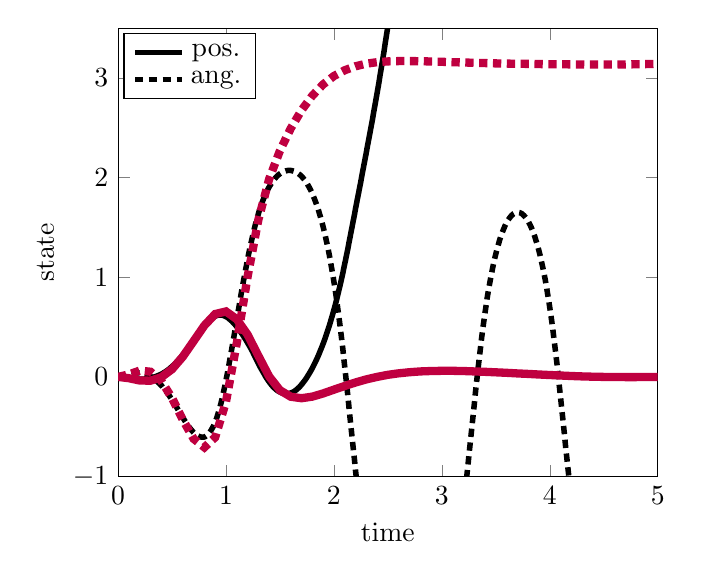 \begin{tikzpicture}[]
\begin{axis}[legend style = {{at={(0.01,0.99)},anchor=north west}}, ylabel = {state}, xmin = {0.0}, xmax = {5.0}, axis equal image = {false}, ymax = {3.5}, xlabel = {time}, hide axis = {false}, ymin = {-1}]\addplot+ [mark = {}, color=black, line width=2pt]coordinates {
(0.0, 0.0)
(0.01, -0.0)
(0.02, -0.001)
(0.029, -0.001)
(0.039, -0.002)
(0.049, -0.003)
(0.059, -0.004)
(0.069, -0.005)
(0.079, -0.007)
(0.088, -0.009)
(0.098, -0.01)
(0.108, -0.012)
(0.118, -0.014)
(0.128, -0.016)
(0.138, -0.017)
(0.147, -0.018)
(0.157, -0.019)
(0.167, -0.02)
(0.177, -0.021)
(0.187, -0.022)
(0.196, -0.023)
(0.206, -0.023)
(0.216, -0.023)
(0.226, -0.023)
(0.236, -0.022)
(0.246, -0.021)
(0.255, -0.019)
(0.265, -0.018)
(0.275, -0.016)
(0.285, -0.014)
(0.295, -0.012)
(0.305, -0.009)
(0.314, -0.007)
(0.324, -0.004)
(0.334, -0.001)
(0.344, 0.003)
(0.354, 0.006)
(0.363, 0.01)
(0.373, 0.015)
(0.383, 0.019)
(0.393, 0.024)
(0.403, 0.029)
(0.413, 0.035)
(0.422, 0.041)
(0.432, 0.048)
(0.442, 0.055)
(0.452, 0.062)
(0.462, 0.07)
(0.472, 0.078)
(0.481, 0.087)
(0.491, 0.096)
(0.501, 0.105)
(0.511, 0.115)
(0.521, 0.125)
(0.53, 0.135)
(0.54, 0.146)
(0.55, 0.158)
(0.56, 0.17)
(0.57, 0.182)
(0.58, 0.194)
(0.589, 0.207)
(0.599, 0.22)
(0.609, 0.234)
(0.619, 0.247)
(0.629, 0.261)
(0.639, 0.275)
(0.648, 0.289)
(0.658, 0.303)
(0.668, 0.318)
(0.678, 0.333)
(0.688, 0.348)
(0.697, 0.363)
(0.707, 0.377)
(0.717, 0.392)
(0.727, 0.407)
(0.737, 0.421)
(0.747, 0.436)
(0.756, 0.45)
(0.766, 0.464)
(0.776, 0.479)
(0.786, 0.493)
(0.796, 0.506)
(0.806, 0.519)
(0.815, 0.531)
(0.825, 0.543)
(0.835, 0.554)
(0.845, 0.564)
(0.855, 0.574)
(0.864, 0.583)
(0.874, 0.591)
(0.884, 0.598)
(0.894, 0.605)
(0.904, 0.611)
(0.914, 0.615)
(0.923, 0.618)
(0.933, 0.62)
(0.943, 0.621)
(0.953, 0.621)
(0.963, 0.62)
(0.972, 0.617)
(0.982, 0.614)
(0.992, 0.609)
(1.002, 0.603)
(1.012, 0.597)
(1.022, 0.59)
(1.031, 0.581)
(1.041, 0.572)
(1.051, 0.563)
(1.061, 0.552)
(1.071, 0.541)
(1.081, 0.529)
(1.09, 0.517)
(1.1, 0.504)
(1.11, 0.49)
(1.12, 0.476)
(1.13, 0.461)
(1.139, 0.446)
(1.149, 0.431)
(1.159, 0.415)
(1.169, 0.398)
(1.179, 0.381)
(1.189, 0.364)
(1.198, 0.346)
(1.208, 0.328)
(1.218, 0.309)
(1.228, 0.29)
(1.238, 0.27)
(1.248, 0.25)
(1.257, 0.229)
(1.267, 0.208)
(1.277, 0.186)
(1.287, 0.164)
(1.297, 0.142)
(1.306, 0.122)
(1.316, 0.101)
(1.326, 0.082)
(1.336, 0.063)
(1.346, 0.044)
(1.356, 0.026)
(1.365, 0.008)
(1.375, -0.01)
(1.385, -0.026)
(1.395, -0.042)
(1.405, -0.057)
(1.415, -0.071)
(1.424, -0.084)
(1.434, -0.096)
(1.444, -0.107)
(1.454, -0.117)
(1.464, -0.126)
(1.473, -0.135)
(1.483, -0.142)
(1.493, -0.149)
(1.503, -0.154)
(1.513, -0.159)
(1.523, -0.163)
(1.532, -0.166)
(1.542, -0.168)
(1.552, -0.169)
(1.562, -0.169)
(1.572, -0.169)
(1.582, -0.167)
(1.591, -0.165)
(1.601, -0.161)
(1.611, -0.157)
(1.621, -0.152)
(1.631, -0.146)
(1.64, -0.139)
(1.65, -0.131)
(1.66, -0.122)
(1.67, -0.112)
(1.68, -0.102)
(1.69, -0.09)
(1.699, -0.078)
(1.709, -0.065)
(1.719, -0.051)
(1.729, -0.037)
(1.739, -0.022)
(1.749, -0.006)
(1.758, 0.011)
(1.768, 0.028)
(1.778, 0.046)
(1.788, 0.065)
(1.798, 0.084)
(1.807, 0.104)
(1.817, 0.125)
(1.827, 0.147)
(1.837, 0.17)
(1.847, 0.193)
(1.857, 0.217)
(1.866, 0.242)
(1.876, 0.268)
(1.886, 0.294)
(1.896, 0.322)
(1.906, 0.35)
(1.916, 0.38)
(1.925, 0.41)
(1.935, 0.441)
(1.945, 0.473)
(1.955, 0.506)
(1.965, 0.541)
(1.974, 0.576)
(1.984, 0.612)
(1.994, 0.65)
(2.004, 0.689)
(2.014, 0.729)
(2.024, 0.77)
(2.033, 0.812)
(2.043, 0.856)
(2.053, 0.901)
(2.063, 0.947)
(2.073, 0.995)
(2.083, 1.043)
(2.092, 1.093)
(2.102, 1.144)
(2.112, 1.196)
(2.122, 1.249)
(2.132, 1.303)
(2.141, 1.357)
(2.151, 1.411)
(2.161, 1.466)
(2.171, 1.522)
(2.181, 1.577)
(2.191, 1.632)
(2.2, 1.688)
(2.21, 1.743)
(2.22, 1.799)
(2.23, 1.854)
(2.24, 1.91)
(2.25, 1.965)
(2.259, 2.021)
(2.269, 2.077)
(2.279, 2.133)
(2.289, 2.189)
(2.299, 2.245)
(2.308, 2.301)
(2.318, 2.358)
(2.328, 2.415)
(2.338, 2.473)
(2.348, 2.531)
(2.358, 2.589)
(2.367, 2.649)
(2.377, 2.708)
(2.387, 2.769)
(2.397, 2.83)
(2.407, 2.892)
(2.417, 2.954)
(2.426, 3.018)
(2.436, 3.082)
(2.446, 3.147)
(2.456, 3.213)
(2.466, 3.28)
(2.475, 3.348)
(2.485, 3.416)
(2.495, 3.486)
(2.505, 3.556)
(2.515, 3.627)
(2.525, 3.699)
(2.534, 3.772)
(2.544, 3.846)
(2.554, 3.921)
(2.564, 3.997)
(2.574, 4.073)
(2.583, 4.151)
(2.593, 4.229)
(2.603, 4.308)
(2.613, 4.388)
(2.623, 4.469)
(2.633, 4.551)
(2.642, 4.634)
(2.652, 4.717)
(2.662, 4.801)
(2.672, 4.887)
(2.682, 4.973)
(2.692, 5.06)
(2.701, 5.147)
(2.711, 5.236)
(2.721, 5.325)
(2.731, 5.415)
(2.741, 5.506)
(2.75, 5.598)
(2.76, 5.691)
(2.77, 5.784)
(2.78, 5.879)
(2.79, 5.974)
(2.8, 6.07)
(2.809, 6.167)
(2.819, 6.265)
(2.829, 6.364)
(2.839, 6.463)
(2.849, 6.564)
(2.859, 6.665)
(2.868, 6.767)
(2.878, 6.87)
(2.888, 6.974)
(2.898, 7.079)
(2.908, 7.184)
(2.917, 7.291)
(2.927, 7.398)
(2.937, 7.506)
(2.947, 7.616)
(2.957, 7.726)
(2.967, 7.837)
(2.976, 7.949)
(2.986, 8.061)
(2.996, 8.175)
(3.006, 8.29)
(3.016, 8.405)
(3.026, 8.521)
(3.035, 8.638)
(3.045, 8.755)
(3.055, 8.874)
(3.065, 8.994)
(3.075, 9.114)
(3.084, 9.236)
(3.094, 9.358)
(3.104, 9.481)
(3.114, 9.604)
(3.124, 9.728)
(3.134, 9.853)
(3.143, 9.978)
(3.153, 10.103)
(3.163, 10.229)
(3.173, 10.355)
(3.183, 10.482)
(3.193, 10.608)
(3.202, 10.735)
(3.212, 10.862)
(3.222, 10.99)
(3.232, 11.117)
(3.242, 11.245)
(3.251, 11.372)
(3.261, 11.501)
(3.271, 11.629)
(3.281, 11.758)
(3.291, 11.887)
(3.301, 12.017)
(3.31, 12.148)
(3.32, 12.28)
(3.33, 12.413)
(3.34, 12.547)
(3.35, 12.682)
(3.36, 12.819)
(3.369, 12.957)
(3.379, 13.096)
(3.389, 13.237)
(3.399, 13.379)
(3.409, 13.523)
(3.418, 13.668)
(3.428, 13.814)
(3.438, 13.962)
(3.448, 14.111)
(3.458, 14.262)
(3.468, 14.414)
(3.477, 14.567)
(3.487, 14.721)
(3.497, 14.877)
(3.507, 15.033)
(3.517, 15.191)
(3.527, 15.35)
(3.536, 15.51)
(3.546, 15.671)
(3.556, 15.833)
(3.566, 15.996)
(3.576, 16.161)
(3.585, 16.326)
(3.595, 16.492)
(3.605, 16.659)
(3.615, 16.827)
(3.625, 16.996)
(3.635, 17.166)
(3.644, 17.337)
(3.654, 17.509)
(3.664, 17.682)
(3.674, 17.855)
(3.684, 18.03)
(3.694, 18.206)
(3.703, 18.382)
(3.713, 18.56)
(3.723, 18.738)
(3.733, 18.917)
(3.743, 19.098)
(3.752, 19.279)
(3.762, 19.461)
(3.772, 19.644)
(3.782, 19.828)
(3.792, 20.013)
(3.802, 20.199)
(3.811, 20.385)
(3.821, 20.573)
(3.831, 20.762)
(3.841, 20.952)
(3.851, 21.143)
(3.861, 21.334)
(3.87, 21.527)
(3.88, 21.721)
(3.89, 21.916)
(3.9, 22.112)
(3.91, 22.31)
(3.919, 22.508)
(3.929, 22.708)
(3.939, 22.909)
(3.949, 23.111)
(3.959, 23.314)
(3.969, 23.519)
(3.978, 23.725)
(3.988, 23.932)
(3.998, 24.141)
(4.008, 24.351)
(4.018, 24.563)
(4.028, 24.776)
(4.037, 24.991)
(4.047, 25.207)
(4.057, 25.424)
(4.067, 25.643)
(4.077, 25.863)
(4.086, 26.084)
(4.096, 26.307)
(4.106, 26.53)
(4.116, 26.754)
(4.126, 26.978)
(4.136, 27.203)
(4.145, 27.429)
(4.155, 27.655)
(4.165, 27.881)
(4.175, 28.107)
(4.185, 28.334)
(4.194, 28.56)
(4.204, 28.787)
(4.214, 29.014)
(4.224, 29.241)
(4.234, 29.469)
(4.244, 29.697)
(4.253, 29.925)
(4.263, 30.153)
(4.273, 30.382)
(4.283, 30.612)
(4.293, 30.841)
(4.303, 31.072)
(4.312, 31.303)
(4.322, 31.535)
(4.332, 31.768)
(4.342, 32.001)
(4.352, 32.235)
(4.361, 32.471)
(4.371, 32.707)
(4.381, 32.944)
(4.391, 33.182)
(4.401, 33.421)
(4.411, 33.662)
(4.42, 33.903)
(4.43, 34.145)
(4.44, 34.389)
(4.45, 34.634)
(4.46, 34.88)
(4.47, 35.127)
(4.479, 35.375)
(4.489, 35.624)
(4.499, 35.874)
(4.509, 36.126)
(4.519, 36.379)
(4.528, 36.632)
(4.538, 36.887)
(4.548, 37.143)
(4.558, 37.4)
(4.568, 37.659)
(4.578, 37.918)
(4.587, 38.178)
(4.597, 38.44)
(4.607, 38.703)
(4.617, 38.967)
(4.627, 39.231)
(4.637, 39.498)
(4.646, 39.765)
(4.656, 40.033)
(4.666, 40.302)
(4.676, 40.573)
(4.686, 40.845)
(4.695, 41.118)
(4.705, 41.392)
(4.715, 41.666)
(4.725, 41.942)
(4.735, 42.219)
(4.745, 42.497)
(4.754, 42.775)
(4.764, 43.055)
(4.774, 43.335)
(4.784, 43.616)
(4.794, 43.898)
(4.804, 44.181)
(4.813, 44.465)
(4.823, 44.749)
(4.833, 45.031)
(4.843, 45.312)
(4.853, 45.593)
(4.862, 45.872)
(4.872, 46.15)
(4.882, 46.427)
(4.892, 46.703)
(4.902, 46.978)
(4.912, 47.252)
(4.921, 47.524)
(4.931, 47.796)
(4.941, 48.067)
(4.951, 48.336)
(4.961, 48.604)
(4.971, 48.871)
(4.98, 49.137)
(4.99, 49.402)
(5.0, 49.666)
};
\addlegendentry{pos.}
\addplot+ [mark = {}, color=black, line width=2pt, densely dashed]coordinates {
(0.0, 0.0)
(0.01, 0.0)
(0.02, 0.001)
(0.029, 0.003)
(0.039, 0.004)
(0.049, 0.006)
(0.059, 0.008)
(0.069, 0.011)
(0.079, 0.014)
(0.088, 0.017)
(0.098, 0.021)
(0.108, 0.024)
(0.118, 0.027)
(0.128, 0.03)
(0.138, 0.033)
(0.147, 0.035)
(0.157, 0.037)
(0.167, 0.038)
(0.177, 0.039)
(0.187, 0.04)
(0.196, 0.04)
(0.206, 0.04)
(0.216, 0.039)
(0.226, 0.037)
(0.236, 0.035)
(0.246, 0.032)
(0.255, 0.028)
(0.265, 0.023)
(0.275, 0.018)
(0.285, 0.013)
(0.295, 0.007)
(0.305, 0.001)
(0.314, -0.005)
(0.324, -0.012)
(0.334, -0.02)
(0.344, -0.028)
(0.354, -0.037)
(0.363, -0.046)
(0.373, -0.056)
(0.383, -0.066)
(0.393, -0.077)
(0.403, -0.088)
(0.413, -0.1)
(0.422, -0.112)
(0.432, -0.126)
(0.442, -0.139)
(0.452, -0.154)
(0.462, -0.168)
(0.472, -0.183)
(0.481, -0.199)
(0.491, -0.215)
(0.501, -0.232)
(0.511, -0.249)
(0.521, -0.265)
(0.53, -0.283)
(0.54, -0.3)
(0.55, -0.318)
(0.56, -0.336)
(0.57, -0.354)
(0.58, -0.371)
(0.589, -0.389)
(0.599, -0.407)
(0.609, -0.424)
(0.619, -0.441)
(0.629, -0.457)
(0.639, -0.473)
(0.648, -0.488)
(0.658, -0.503)
(0.668, -0.517)
(0.678, -0.531)
(0.688, -0.543)
(0.697, -0.555)
(0.707, -0.566)
(0.717, -0.575)
(0.727, -0.583)
(0.737, -0.59)
(0.747, -0.595)
(0.756, -0.6)
(0.766, -0.603)
(0.776, -0.605)
(0.786, -0.605)
(0.796, -0.604)
(0.806, -0.6)
(0.815, -0.594)
(0.825, -0.586)
(0.835, -0.576)
(0.845, -0.564)
(0.855, -0.549)
(0.864, -0.532)
(0.874, -0.513)
(0.884, -0.493)
(0.894, -0.469)
(0.904, -0.442)
(0.914, -0.413)
(0.923, -0.381)
(0.933, -0.345)
(0.943, -0.307)
(0.953, -0.267)
(0.963, -0.223)
(0.972, -0.177)
(0.982, -0.128)
(0.992, -0.077)
(1.002, -0.024)
(1.012, 0.031)
(1.022, 0.088)
(1.031, 0.146)
(1.041, 0.205)
(1.051, 0.266)
(1.061, 0.327)
(1.071, 0.389)
(1.081, 0.452)
(1.09, 0.514)
(1.1, 0.577)
(1.11, 0.64)
(1.12, 0.702)
(1.13, 0.764)
(1.139, 0.825)
(1.149, 0.885)
(1.159, 0.945)
(1.169, 1.003)
(1.179, 1.06)
(1.189, 1.116)
(1.198, 1.17)
(1.208, 1.223)
(1.218, 1.275)
(1.228, 1.325)
(1.238, 1.373)
(1.248, 1.419)
(1.257, 1.464)
(1.267, 1.507)
(1.277, 1.548)
(1.287, 1.587)
(1.297, 1.624)
(1.306, 1.66)
(1.316, 1.693)
(1.326, 1.724)
(1.336, 1.754)
(1.346, 1.782)
(1.356, 1.808)
(1.365, 1.833)
(1.375, 1.856)
(1.385, 1.877)
(1.395, 1.897)
(1.405, 1.916)
(1.415, 1.933)
(1.424, 1.95)
(1.434, 1.965)
(1.444, 1.979)
(1.454, 1.992)
(1.464, 2.004)
(1.473, 2.015)
(1.483, 2.025)
(1.493, 2.034)
(1.503, 2.041)
(1.513, 2.048)
(1.523, 2.055)
(1.532, 2.06)
(1.542, 2.064)
(1.552, 2.068)
(1.562, 2.07)
(1.572, 2.072)
(1.582, 2.073)
(1.591, 2.073)
(1.601, 2.072)
(1.611, 2.07)
(1.621, 2.067)
(1.631, 2.064)
(1.64, 2.059)
(1.65, 2.054)
(1.66, 2.048)
(1.67, 2.041)
(1.68, 2.033)
(1.69, 2.024)
(1.699, 2.014)
(1.709, 2.003)
(1.719, 1.99)
(1.729, 1.977)
(1.739, 1.962)
(1.749, 1.946)
(1.758, 1.928)
(1.768, 1.909)
(1.778, 1.889)
(1.788, 1.868)
(1.798, 1.845)
(1.807, 1.82)
(1.817, 1.794)
(1.827, 1.766)
(1.837, 1.737)
(1.847, 1.706)
(1.857, 1.673)
(1.866, 1.639)
(1.876, 1.603)
(1.886, 1.564)
(1.896, 1.524)
(1.906, 1.482)
(1.916, 1.438)
(1.925, 1.391)
(1.935, 1.342)
(1.945, 1.291)
(1.955, 1.237)
(1.965, 1.181)
(1.974, 1.122)
(1.984, 1.06)
(1.994, 0.996)
(2.004, 0.928)
(2.014, 0.858)
(2.024, 0.784)
(2.033, 0.708)
(2.043, 0.628)
(2.053, 0.545)
(2.063, 0.458)
(2.073, 0.369)
(2.083, 0.277)
(2.092, 0.181)
(2.102, 0.084)
(2.112, -0.016)
(2.122, -0.118)
(2.132, -0.22)
(2.141, -0.324)
(2.151, -0.428)
(2.161, -0.531)
(2.171, -0.634)
(2.181, -0.736)
(2.191, -0.837)
(2.2, -0.937)
(2.21, -1.035)
(2.22, -1.131)
(2.23, -1.225)
(2.24, -1.318)
(2.25, -1.409)
(2.259, -1.497)
(2.269, -1.584)
(2.279, -1.669)
(2.289, -1.752)
(2.299, -1.833)
(2.308, -1.912)
(2.318, -1.988)
(2.328, -2.063)
(2.338, -2.135)
(2.348, -2.205)
(2.358, -2.274)
(2.367, -2.339)
(2.377, -2.403)
(2.387, -2.464)
(2.397, -2.523)
(2.407, -2.58)
(2.417, -2.634)
(2.426, -2.686)
(2.436, -2.735)
(2.446, -2.783)
(2.456, -2.827)
(2.466, -2.87)
(2.475, -2.911)
(2.485, -2.949)
(2.495, -2.985)
(2.505, -3.019)
(2.515, -3.051)
(2.525, -3.082)
(2.534, -3.11)
(2.544, -3.136)
(2.554, -3.161)
(2.564, -3.184)
(2.574, -3.205)
(2.583, -3.225)
(2.593, -3.243)
(2.603, -3.259)
(2.613, -3.274)
(2.623, -3.288)
(2.633, -3.3)
(2.642, -3.311)
(2.652, -3.32)
(2.662, -3.328)
(2.672, -3.335)
(2.682, -3.341)
(2.692, -3.345)
(2.701, -3.348)
(2.711, -3.35)
(2.721, -3.35)
(2.731, -3.349)
(2.741, -3.348)
(2.75, -3.344)
(2.76, -3.34)
(2.77, -3.334)
(2.78, -3.327)
(2.79, -3.319)
(2.8, -3.309)
(2.809, -3.298)
(2.819, -3.286)
(2.829, -3.273)
(2.839, -3.257)
(2.849, -3.241)
(2.859, -3.222)
(2.868, -3.203)
(2.878, -3.181)
(2.888, -3.158)
(2.898, -3.134)
(2.908, -3.107)
(2.917, -3.079)
(2.927, -3.048)
(2.937, -3.016)
(2.947, -2.982)
(2.957, -2.945)
(2.967, -2.907)
(2.976, -2.866)
(2.986, -2.823)
(2.996, -2.778)
(3.006, -2.731)
(3.016, -2.681)
(3.026, -2.629)
(3.035, -2.575)
(3.045, -2.518)
(3.055, -2.458)
(3.065, -2.395)
(3.075, -2.331)
(3.084, -2.263)
(3.094, -2.193)
(3.104, -2.121)
(3.114, -2.046)
(3.124, -1.969)
(3.134, -1.889)
(3.143, -1.808)
(3.153, -1.724)
(3.163, -1.639)
(3.173, -1.551)
(3.183, -1.461)
(3.193, -1.37)
(3.202, -1.276)
(3.212, -1.181)
(3.222, -1.084)
(3.232, -0.986)
(3.242, -0.886)
(3.251, -0.785)
(3.261, -0.683)
(3.271, -0.58)
(3.281, -0.477)
(3.291, -0.373)
(3.301, -0.271)
(3.31, -0.169)
(3.32, -0.069)
(3.33, 0.029)
(3.34, 0.125)
(3.35, 0.219)
(3.36, 0.309)
(3.369, 0.396)
(3.379, 0.479)
(3.389, 0.559)
(3.399, 0.636)
(3.409, 0.709)
(3.418, 0.779)
(3.428, 0.845)
(3.438, 0.908)
(3.448, 0.967)
(3.458, 1.024)
(3.468, 1.078)
(3.477, 1.128)
(3.487, 1.176)
(3.497, 1.221)
(3.507, 1.264)
(3.517, 1.304)
(3.527, 1.341)
(3.536, 1.376)
(3.546, 1.409)
(3.556, 1.439)
(3.566, 1.467)
(3.576, 1.493)
(3.585, 1.517)
(3.595, 1.539)
(3.605, 1.559)
(3.615, 1.576)
(3.625, 1.592)
(3.635, 1.606)
(3.644, 1.618)
(3.654, 1.628)
(3.664, 1.637)
(3.674, 1.643)
(3.684, 1.647)
(3.694, 1.65)
(3.703, 1.651)
(3.713, 1.65)
(3.723, 1.648)
(3.733, 1.643)
(3.743, 1.637)
(3.752, 1.628)
(3.762, 1.618)
(3.772, 1.606)
(3.782, 1.593)
(3.792, 1.577)
(3.802, 1.559)
(3.811, 1.539)
(3.821, 1.518)
(3.831, 1.494)
(3.841, 1.468)
(3.851, 1.44)
(3.861, 1.409)
(3.87, 1.377)
(3.88, 1.342)
(3.89, 1.304)
(3.9, 1.265)
(3.91, 1.222)
(3.919, 1.177)
(3.929, 1.129)
(3.939, 1.079)
(3.949, 1.025)
(3.959, 0.969)
(3.969, 0.909)
(3.978, 0.846)
(3.988, 0.78)
(3.998, 0.71)
(4.008, 0.637)
(4.018, 0.561)
(4.028, 0.481)
(4.037, 0.397)
(4.047, 0.31)
(4.057, 0.22)
(4.067, 0.127)
(4.077, 0.031)
(4.086, -0.067)
(4.096, -0.167)
(4.106, -0.269)
(4.116, -0.372)
(4.126, -0.475)
(4.136, -0.578)
(4.145, -0.681)
(4.155, -0.783)
(4.165, -0.884)
(4.175, -0.984)
(4.185, -1.082)
(4.194, -1.179)
(4.204, -1.275)
(4.214, -1.368)
(4.224, -1.46)
(4.234, -1.549)
(4.244, -1.637)
(4.253, -1.723)
(4.263, -1.806)
(4.273, -1.888)
(4.283, -1.967)
(4.293, -2.044)
(4.303, -2.119)
(4.312, -2.192)
(4.322, -2.262)
(4.332, -2.33)
(4.342, -2.395)
(4.352, -2.457)
(4.361, -2.517)
(4.371, -2.574)
(4.381, -2.628)
(4.391, -2.68)
(4.401, -2.729)
(4.411, -2.775)
(4.42, -2.818)
(4.43, -2.859)
(4.44, -2.897)
(4.45, -2.932)
(4.46, -2.965)
(4.47, -2.995)
(4.479, -3.022)
(4.489, -3.047)
(4.499, -3.07)
(4.509, -3.09)
(4.519, -3.108)
(4.528, -3.124)
(4.538, -3.137)
(4.548, -3.148)
(4.558, -3.157)
(4.568, -3.164)
(4.578, -3.168)
(4.587, -3.17)
(4.597, -3.17)
(4.607, -3.168)
(4.617, -3.164)
(4.627, -3.158)
(4.637, -3.149)
(4.646, -3.138)
(4.656, -3.125)
(4.666, -3.109)
(4.676, -3.091)
(4.686, -3.071)
(4.695, -3.049)
(4.705, -3.024)
(4.715, -2.997)
(4.725, -2.967)
(4.735, -2.936)
(4.745, -2.902)
(4.754, -2.867)
(4.764, -2.829)
(4.774, -2.788)
(4.784, -2.746)
(4.794, -2.701)
(4.804, -2.654)
(4.813, -2.604)
(4.823, -2.553)
(4.833, -2.504)
(4.843, -2.455)
(4.853, -2.406)
(4.862, -2.358)
(4.872, -2.309)
(4.882, -2.261)
(4.892, -2.213)
(4.902, -2.164)
(4.912, -2.115)
(4.921, -2.065)
(4.931, -2.015)
(4.941, -1.964)
(4.951, -1.912)
(4.961, -1.858)
(4.971, -1.804)
(4.98, -1.748)
(4.99, -1.69)
(5.0, -1.631)
};
\addlegendentry{ang.}
\addplot+ [mark = {}, color=purple, line width=3pt]coordinates {
(0.0, 0.0)
(0.1, -0.013)
(0.2, -0.036)
(0.3, -0.038)
(0.4, -0.004)
(0.5, 0.077)
(0.6, 0.203)
(0.7, 0.359)
(0.8, 0.516)
(0.9, 0.631)
(1.0, 0.657)
(1.1, 0.579)
(1.2, 0.424)
(1.3, 0.212)
(1.4, 0.004)
(1.5, -0.134)
(1.6, -0.199)
(1.7, -0.214)
(1.8, -0.198)
(1.9, -0.166)
(2.0, -0.128)
(2.1, -0.091)
(2.2, -0.056)
(2.3, -0.025)
(2.4, 0.0)
(2.5, 0.021)
(2.6, 0.036)
(2.7, 0.047)
(2.8, 0.055)
(2.9, 0.059)
(3.0, 0.061)
(3.1, 0.061)
(3.2, 0.059)
(3.3, 0.055)
(3.4, 0.051)
(3.5, 0.046)
(3.6, 0.041)
(3.7, 0.035)
(3.8, 0.03)
(3.9, 0.024)
(4.0, 0.019)
(4.1, 0.014)
(4.2, 0.009)
(4.3, 0.005)
(4.4, 0.002)
(4.5, -3.554e-5)
(4.6, -0.001)
(4.7, -0.002)
(4.8, -0.002)
(4.9, -0.001)
(5.0, 0.0)
};
\addplot+ [mark = {}, color=purple, line width=3pt, densely dashed]coordinates {
(0.0, 0.0)
(0.1, 0.025)
(0.2, 0.063)
(0.3, 0.052)
(0.4, -0.039)
(0.5, -0.212)
(0.6, -0.43)
(0.7, -0.621)
(0.8, -0.707)
(0.9, -0.606)
(1.0, -0.25)
(1.1, 0.339)
(1.2, 1.005)
(1.3, 1.577)
(1.4, 1.986)
(1.5, 2.271)
(1.6, 2.494)
(1.7, 2.677)
(1.8, 2.823)
(1.9, 2.936)
(2.0, 3.02)
(2.1, 3.078)
(2.2, 3.118)
(2.3, 3.144)
(2.4, 3.159)
(2.5, 3.167)
(2.6, 3.17)
(2.7, 3.17)
(2.8, 3.169)
(2.9, 3.166)
(3.0, 3.163)
(3.1, 3.159)
(3.2, 3.156)
(3.3, 3.153)
(3.4, 3.15)
(3.5, 3.147)
(3.6, 3.145)
(3.7, 3.143)
(3.8, 3.142)
(3.9, 3.14)
(4.0, 3.139)
(4.1, 3.138)
(4.2, 3.137)
(4.3, 3.136)
(4.4, 3.135)
(4.5, 3.135)
(4.6, 3.135)
(4.7, 3.136)
(4.8, 3.138)
(4.9, 3.14)
(5.0, 3.142)
};
\end{axis}

\end{tikzpicture}
